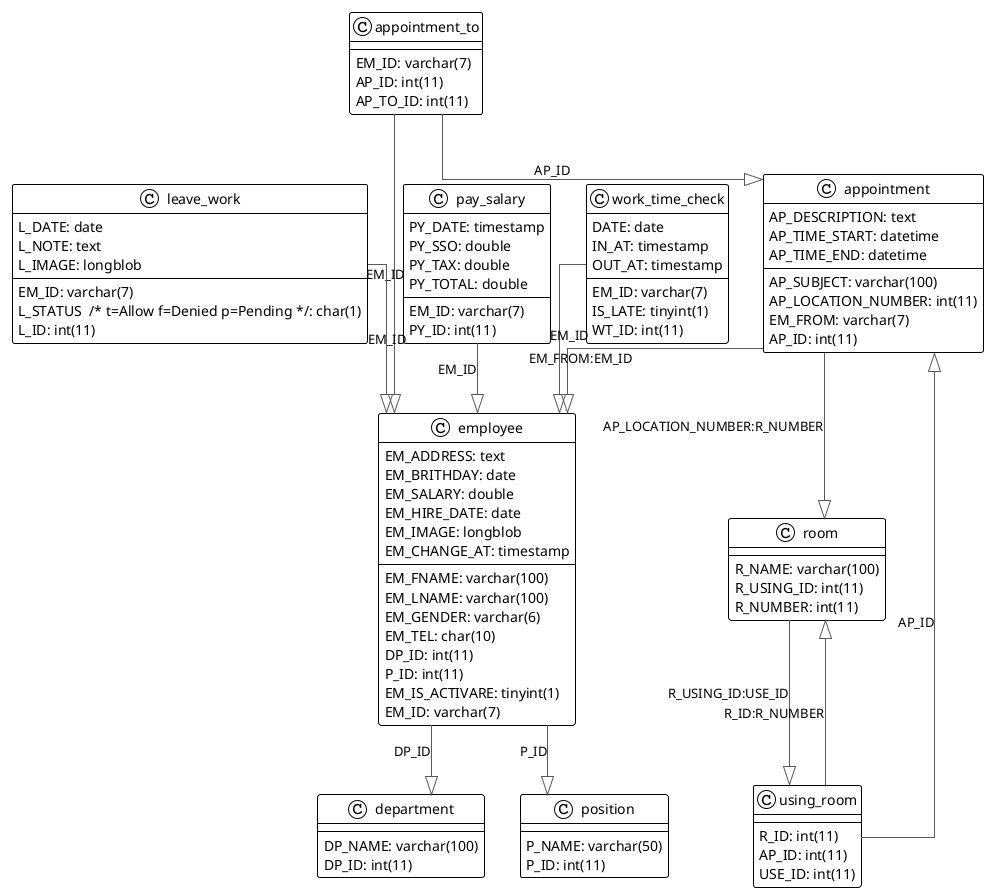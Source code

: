 @startuml

!theme plain
top to bottom direction
skinparam linetype ortho

class appointment {
   AP_SUBJECT: varchar(100)
   AP_DESCRIPTION: text
   AP_LOCATION_NUMBER: int(11)
   AP_TIME_START: datetime
   AP_TIME_END: datetime
   EM_FROM: varchar(7)
   AP_ID: int(11)
}
class appointment_to {
   EM_ID: varchar(7)
   AP_ID: int(11)
   AP_TO_ID: int(11)
}
class department {
   DP_NAME: varchar(100)
   DP_ID: int(11)
}
class employee {
   EM_FNAME: varchar(100)
   EM_LNAME: varchar(100)
   EM_ADDRESS: text
   EM_GENDER: varchar(6)
   EM_TEL: char(10)
   EM_BRITHDAY: date
   DP_ID: int(11)
   P_ID: int(11)
   EM_SALARY: double
   EM_HIRE_DATE: date
   EM_IMAGE: longblob
   EM_CHANGE_AT: timestamp
   EM_IS_ACTIVARE: tinyint(1)
   EM_ID: varchar(7)
}
class leave_work {
   EM_ID: varchar(7)
   L_DATE: date
   L_NOTE: text
   L_STATUS  /* t=Allow f=Denied p=Pending */: char(1)
   L_IMAGE: longblob
   L_ID: int(11)
}
class pay_salary {
   EM_ID: varchar(7)
   PY_DATE: timestamp
   PY_SSO: double
   PY_TAX: double
   PY_TOTAL: double
   PY_ID: int(11)
}
class position {
   P_NAME: varchar(50)
   P_ID: int(11)
}
class room {
   R_NAME: varchar(100)
   R_USING_ID: int(11)
   R_NUMBER: int(11)
}
class using_room {
   R_ID: int(11)
   AP_ID: int(11)
   USE_ID: int(11)
}
class work_time_check {
   EM_ID: varchar(7)
   DATE: date
   IN_AT: timestamp
   OUT_AT: timestamp
   IS_LATE: tinyint(1)
   WT_ID: int(11)
}

appointment      -[#595959,plain]-^  employee        : "EM_FROM:EM_ID"
appointment      -[#595959,plain]-^  room            : "AP_LOCATION_NUMBER:R_NUMBER"
appointment_to   -[#595959,plain]-^  appointment     : "AP_ID"
appointment_to   -[#595959,plain]-^  employee        : "EM_ID"
employee         -[#595959,plain]-^  department      : "DP_ID"
employee         -[#595959,plain]-^  position        : "P_ID"
leave_work       -[#595959,plain]-^  employee        : "EM_ID"
pay_salary       -[#595959,plain]-^  employee        : "EM_ID"
room             -[#595959,plain]-^  using_room      : "R_USING_ID:USE_ID"
using_room       -[#595959,plain]-^  appointment     : "AP_ID"
using_room       -[#595959,plain]-^  room            : "R_ID:R_NUMBER"
work_time_check  -[#595959,plain]-^  employee        : "EM_ID"
@enduml
